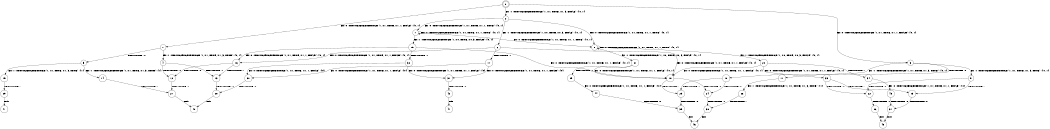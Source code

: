 digraph BCG {
size = "7, 10.5";
center = TRUE;
node [shape = circle];
0 [peripheries = 2];
0 -> 1 [label = "EX !0 !ATOMIC_EXCH_BRANCH (1, +1, TRUE, +1, 1, FALSE) !{0, 1}"];
0 -> 2 [label = "EX !1 !ATOMIC_EXCH_BRANCH (1, +1, TRUE, +1, 3, FALSE) !{0, 1}"];
0 -> 3 [label = "EX !0 !ATOMIC_EXCH_BRANCH (1, +1, TRUE, +1, 1, FALSE) !{0, 1}"];
1 -> 4 [label = "EX !1 !ATOMIC_EXCH_BRANCH (1, +1, TRUE, +1, 3, TRUE) !{0, 1}"];
1 -> 5 [label = "TERMINATE !0"];
2 -> 6 [label = "EX !1 !ATOMIC_EXCH_BRANCH (1, +0, TRUE, +0, 3, FALSE) !{0, 1}"];
2 -> 7 [label = "EX !0 !ATOMIC_EXCH_BRANCH (1, +1, TRUE, +1, 1, TRUE) !{0, 1}"];
2 -> 8 [label = "EX !0 !ATOMIC_EXCH_BRANCH (1, +1, TRUE, +1, 1, TRUE) !{0, 1}"];
3 -> 9 [label = "EX !1 !ATOMIC_EXCH_BRANCH (1, +1, TRUE, +1, 3, TRUE) !{0, 1}"];
3 -> 10 [label = "EX !1 !ATOMIC_EXCH_BRANCH (1, +1, TRUE, +1, 3, TRUE) !{0, 1}"];
3 -> 11 [label = "TERMINATE !0"];
4 -> 12 [label = "TERMINATE !0"];
4 -> 13 [label = "TERMINATE !1"];
5 -> 14 [label = "EX !1 !ATOMIC_EXCH_BRANCH (1, +1, TRUE, +1, 3, TRUE) !{1}"];
5 -> 15 [label = "EX !1 !ATOMIC_EXCH_BRANCH (1, +1, TRUE, +1, 3, TRUE) !{1}"];
6 -> 16 [label = "EX !0 !ATOMIC_EXCH_BRANCH (1, +1, TRUE, +1, 1, FALSE) !{0, 1}"];
6 -> 17 [label = "TERMINATE !1"];
6 -> 18 [label = "EX !0 !ATOMIC_EXCH_BRANCH (1, +1, TRUE, +1, 1, FALSE) !{0, 1}"];
7 -> 7 [label = "EX !0 !ATOMIC_EXCH_BRANCH (1, +1, TRUE, +1, 1, TRUE) !{0, 1}"];
7 -> 19 [label = "EX !1 !ATOMIC_EXCH_BRANCH (1, +0, TRUE, +0, 3, FALSE) !{0, 1}"];
7 -> 8 [label = "EX !0 !ATOMIC_EXCH_BRANCH (1, +1, TRUE, +1, 1, TRUE) !{0, 1}"];
8 -> 20 [label = "EX !1 !ATOMIC_EXCH_BRANCH (1, +0, TRUE, +0, 3, FALSE) !{0, 1}"];
8 -> 8 [label = "EX !0 !ATOMIC_EXCH_BRANCH (1, +1, TRUE, +1, 1, TRUE) !{0, 1}"];
8 -> 21 [label = "EX !1 !ATOMIC_EXCH_BRANCH (1, +0, TRUE, +0, 3, FALSE) !{0, 1}"];
9 -> 22 [label = "TERMINATE !0"];
9 -> 23 [label = "TERMINATE !1"];
10 -> 24 [label = "TERMINATE !0"];
10 -> 25 [label = "TERMINATE !1"];
11 -> 26 [label = "EX !1 !ATOMIC_EXCH_BRANCH (1, +1, TRUE, +1, 3, TRUE) !{1}"];
12 -> 27 [label = "TERMINATE !1"];
13 -> 28 [label = "TERMINATE !0"];
14 -> 27 [label = "TERMINATE !1"];
15 -> 29 [label = "TERMINATE !1"];
16 -> 12 [label = "TERMINATE !0"];
16 -> 13 [label = "TERMINATE !1"];
17 -> 30 [label = "EX !0 !ATOMIC_EXCH_BRANCH (1, +1, TRUE, +1, 1, FALSE) !{0}"];
17 -> 31 [label = "EX !0 !ATOMIC_EXCH_BRANCH (1, +1, TRUE, +1, 1, FALSE) !{0}"];
18 -> 24 [label = "TERMINATE !0"];
18 -> 25 [label = "TERMINATE !1"];
19 -> 16 [label = "EX !0 !ATOMIC_EXCH_BRANCH (1, +1, TRUE, +1, 1, FALSE) !{0, 1}"];
19 -> 32 [label = "TERMINATE !1"];
19 -> 18 [label = "EX !0 !ATOMIC_EXCH_BRANCH (1, +1, TRUE, +1, 1, FALSE) !{0, 1}"];
20 -> 33 [label = "EX !0 !ATOMIC_EXCH_BRANCH (1, +1, TRUE, +1, 1, FALSE) !{0, 1}"];
20 -> 34 [label = "TERMINATE !1"];
20 -> 18 [label = "EX !0 !ATOMIC_EXCH_BRANCH (1, +1, TRUE, +1, 1, FALSE) !{0, 1}"];
21 -> 18 [label = "EX !0 !ATOMIC_EXCH_BRANCH (1, +1, TRUE, +1, 1, FALSE) !{0, 1}"];
21 -> 35 [label = "TERMINATE !1"];
22 -> 36 [label = "TERMINATE !1"];
23 -> 37 [label = "TERMINATE !0"];
24 -> 38 [label = "TERMINATE !1"];
25 -> 39 [label = "TERMINATE !0"];
26 -> 38 [label = "TERMINATE !1"];
27 -> 40 [label = "exit"];
28 -> 40 [label = "exit"];
29 -> 41 [label = "exit"];
30 -> 28 [label = "TERMINATE !0"];
31 -> 42 [label = "TERMINATE !0"];
32 -> 30 [label = "EX !0 !ATOMIC_EXCH_BRANCH (1, +1, TRUE, +1, 1, FALSE) !{0}"];
32 -> 31 [label = "EX !0 !ATOMIC_EXCH_BRANCH (1, +1, TRUE, +1, 1, FALSE) !{0}"];
33 -> 22 [label = "TERMINATE !0"];
33 -> 23 [label = "TERMINATE !1"];
34 -> 43 [label = "EX !0 !ATOMIC_EXCH_BRANCH (1, +1, TRUE, +1, 1, FALSE) !{0}"];
35 -> 44 [label = "EX !0 !ATOMIC_EXCH_BRANCH (1, +1, TRUE, +1, 1, FALSE) !{0}"];
36 -> 45 [label = "exit"];
37 -> 45 [label = "exit"];
38 -> 46 [label = "exit"];
39 -> 46 [label = "exit"];
42 -> 47 [label = "exit"];
43 -> 37 [label = "TERMINATE !0"];
44 -> 39 [label = "TERMINATE !0"];
}
